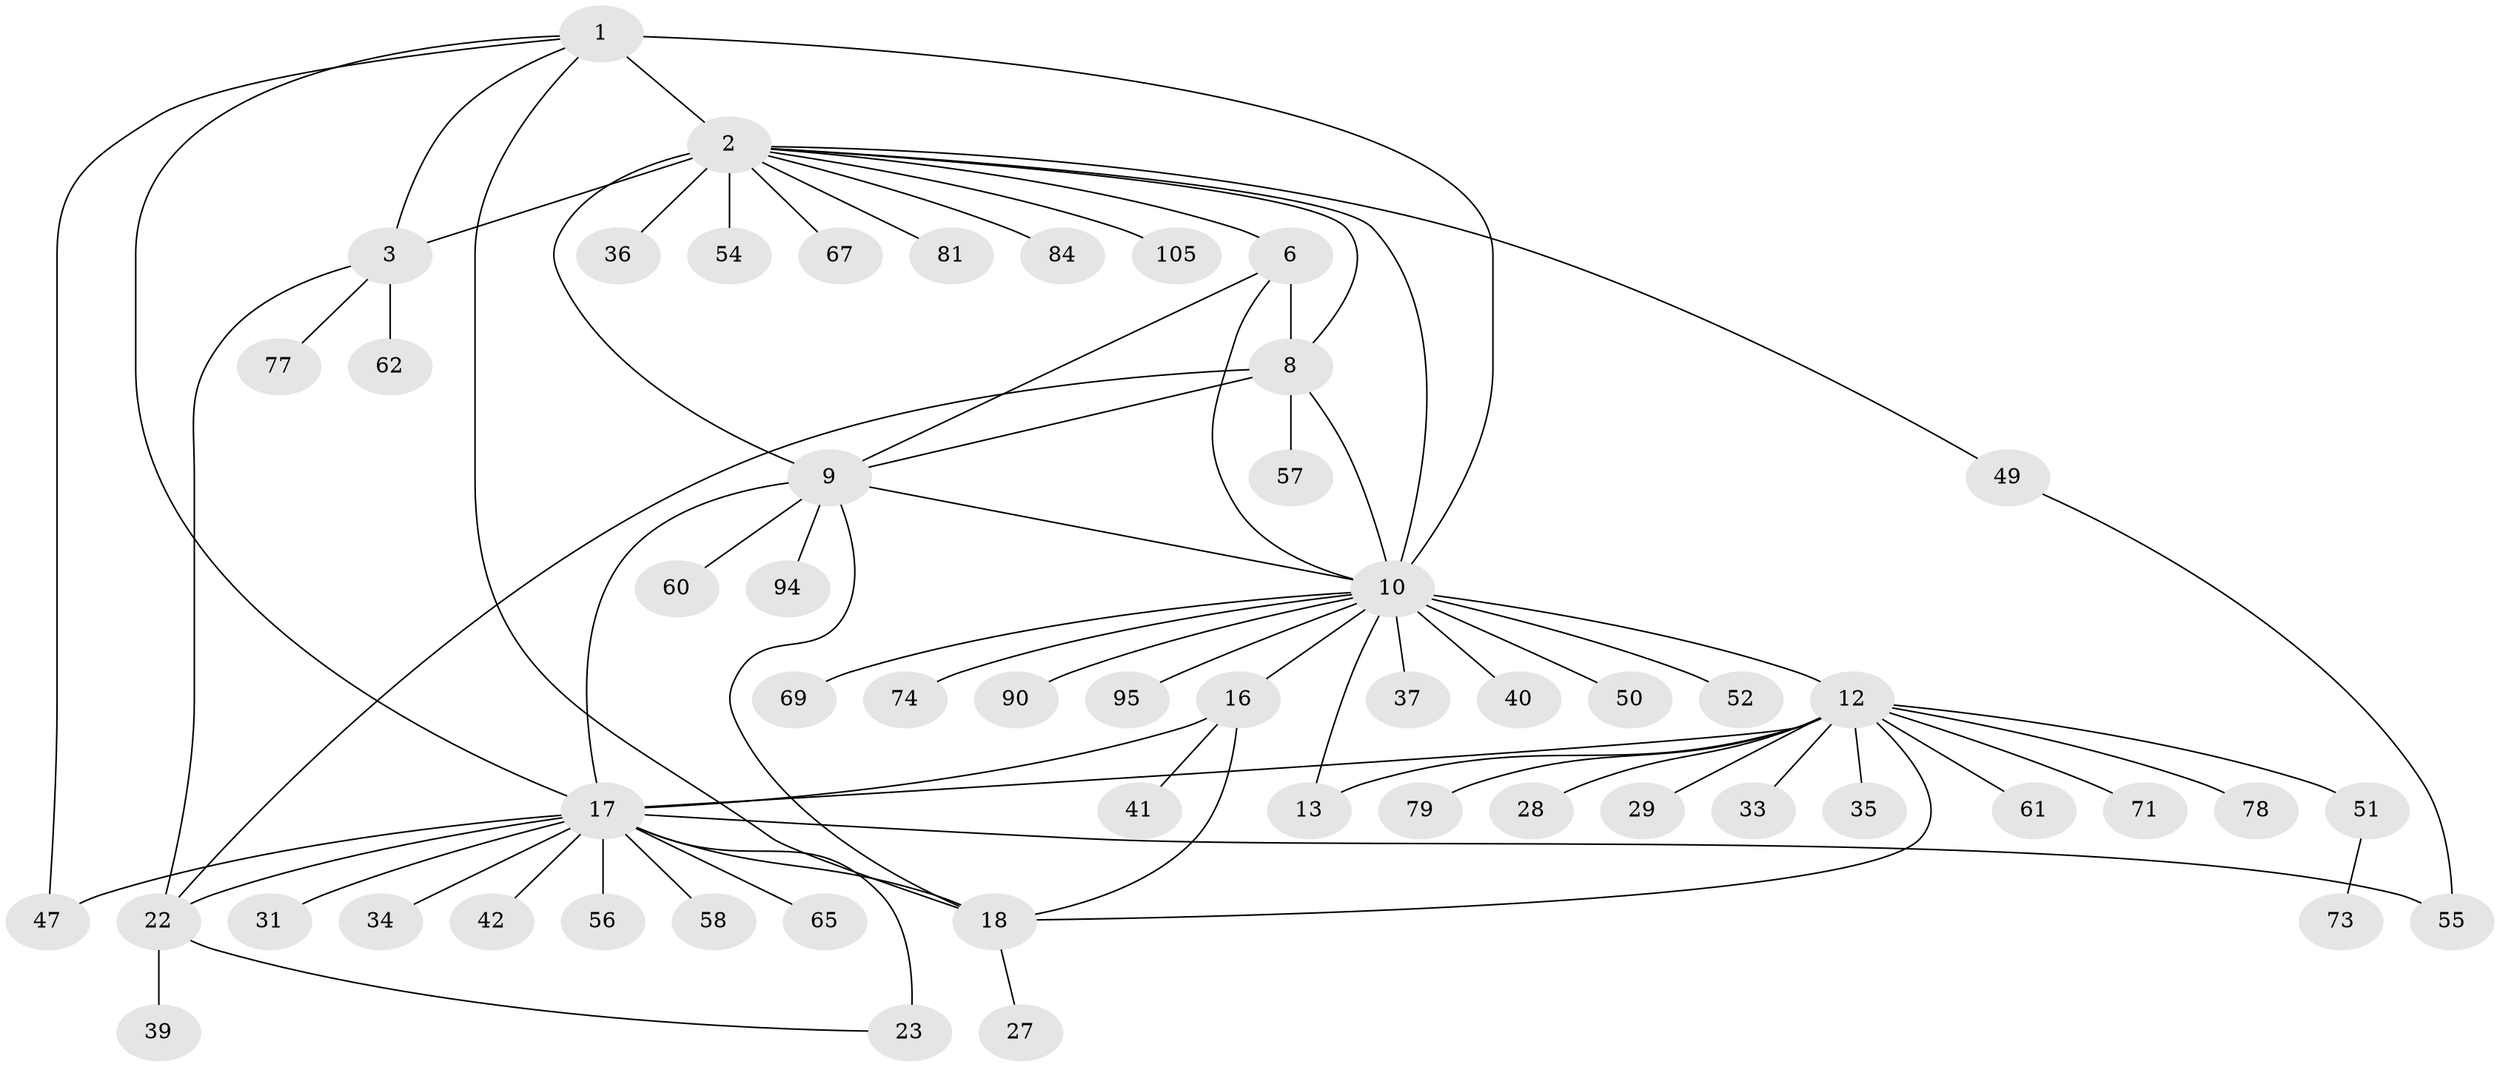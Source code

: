 // original degree distribution, {7: 0.05454545454545454, 8: 0.045454545454545456, 5: 0.03636363636363636, 4: 0.01818181818181818, 11: 0.00909090909090909, 10: 0.00909090909090909, 13: 0.00909090909090909, 6: 0.02727272727272727, 9: 0.01818181818181818, 14: 0.00909090909090909, 1: 0.5818181818181818, 2: 0.16363636363636364, 3: 0.01818181818181818}
// Generated by graph-tools (version 1.1) at 2025/16/03/09/25 04:16:05]
// undirected, 55 vertices, 75 edges
graph export_dot {
graph [start="1"]
  node [color=gray90,style=filled];
  1 [super="+5"];
  2 [super="+4"];
  3 [super="+43+66"];
  6;
  8 [super="+68"];
  9 [super="+53"];
  10 [super="+11+48"];
  12 [super="+38+14"];
  13 [super="+88"];
  16 [super="+93"];
  17 [super="+19+83+106"];
  18 [super="+26+30+20+101"];
  22 [super="+46"];
  23 [super="+59+63+25"];
  27;
  28 [super="+91+104+110"];
  29;
  31;
  33;
  34;
  35;
  36 [super="+89"];
  37;
  39 [super="+96"];
  40;
  41;
  42 [super="+44"];
  47;
  49;
  50;
  51;
  52;
  54;
  55;
  56;
  57;
  58 [super="+108"];
  60;
  61;
  62;
  65;
  67 [super="+70"];
  69;
  71;
  73;
  74 [super="+82"];
  77;
  78;
  79;
  81;
  84;
  90;
  94;
  95;
  105;
  1 -- 2 [weight=4];
  1 -- 3 [weight=2];
  1 -- 18;
  1 -- 47;
  1 -- 17;
  1 -- 10;
  2 -- 3 [weight=2];
  2 -- 36;
  2 -- 81;
  2 -- 84;
  2 -- 105;
  2 -- 67;
  2 -- 6;
  2 -- 8;
  2 -- 9;
  2 -- 10;
  2 -- 49;
  2 -- 54;
  3 -- 62;
  3 -- 77;
  3 -- 22;
  6 -- 8;
  6 -- 9;
  6 -- 10;
  8 -- 9;
  8 -- 10;
  8 -- 22;
  8 -- 57;
  9 -- 10;
  9 -- 60;
  9 -- 94;
  9 -- 18;
  9 -- 17;
  10 -- 37;
  10 -- 50;
  10 -- 69;
  10 -- 74;
  10 -- 95;
  10 -- 40;
  10 -- 12 [weight=4];
  10 -- 13 [weight=2];
  10 -- 16;
  10 -- 52;
  10 -- 90;
  12 -- 13 [weight=2];
  12 -- 29;
  12 -- 33;
  12 -- 35;
  12 -- 71;
  12 -- 78;
  12 -- 79;
  12 -- 51;
  12 -- 28;
  12 -- 61;
  12 -- 18;
  12 -- 17;
  16 -- 17 [weight=2];
  16 -- 18 [weight=2];
  16 -- 41;
  17 -- 18 [weight=4];
  17 -- 56;
  17 -- 58;
  17 -- 65;
  17 -- 34;
  17 -- 42;
  17 -- 47;
  17 -- 55;
  17 -- 22 [weight=2];
  17 -- 23 [weight=4];
  17 -- 31;
  18 -- 27;
  22 -- 23 [weight=2];
  22 -- 39;
  49 -- 55;
  51 -- 73;
}

